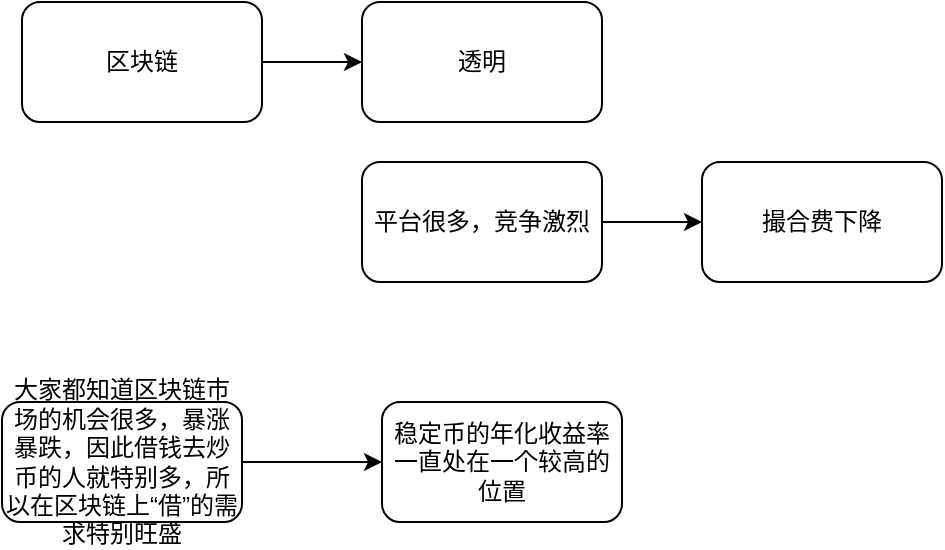 <mxfile version="28.2.7">
  <diagram name="第 1 页" id="EMZmoEa7o1LF5CxlmpMa">
    <mxGraphModel dx="1042" dy="527" grid="1" gridSize="10" guides="1" tooltips="1" connect="1" arrows="1" fold="1" page="1" pageScale="1" pageWidth="827" pageHeight="1169" math="0" shadow="0">
      <root>
        <mxCell id="0" />
        <mxCell id="1" parent="0" />
        <mxCell id="cjz6W6rn2w06RCAWxmLH-3" value="" style="edgeStyle=orthogonalEdgeStyle;rounded=0;orthogonalLoop=1;jettySize=auto;html=1;" edge="1" parent="1" source="cjz6W6rn2w06RCAWxmLH-1" target="cjz6W6rn2w06RCAWxmLH-2">
          <mxGeometry relative="1" as="geometry" />
        </mxCell>
        <mxCell id="cjz6W6rn2w06RCAWxmLH-1" value="大家都知道区块链市场的机会很多，暴涨暴跌，因此借钱去炒币的人就特别多，所以在区块链上“借”的需求特别旺盛" style="rounded=1;whiteSpace=wrap;html=1;" vertex="1" parent="1">
          <mxGeometry x="90" y="280" width="120" height="60" as="geometry" />
        </mxCell>
        <mxCell id="cjz6W6rn2w06RCAWxmLH-2" value="稳定币的年化收益率一直处在一个较高的位置" style="rounded=1;whiteSpace=wrap;html=1;" vertex="1" parent="1">
          <mxGeometry x="280" y="280" width="120" height="60" as="geometry" />
        </mxCell>
        <mxCell id="cjz6W6rn2w06RCAWxmLH-6" value="" style="edgeStyle=orthogonalEdgeStyle;rounded=0;orthogonalLoop=1;jettySize=auto;html=1;" edge="1" parent="1" source="cjz6W6rn2w06RCAWxmLH-4" target="cjz6W6rn2w06RCAWxmLH-5">
          <mxGeometry relative="1" as="geometry" />
        </mxCell>
        <mxCell id="cjz6W6rn2w06RCAWxmLH-4" value="区块链" style="rounded=1;whiteSpace=wrap;html=1;" vertex="1" parent="1">
          <mxGeometry x="100" y="80" width="120" height="60" as="geometry" />
        </mxCell>
        <mxCell id="cjz6W6rn2w06RCAWxmLH-5" value="透明" style="rounded=1;whiteSpace=wrap;html=1;" vertex="1" parent="1">
          <mxGeometry x="270" y="80" width="120" height="60" as="geometry" />
        </mxCell>
        <mxCell id="cjz6W6rn2w06RCAWxmLH-9" value="" style="edgeStyle=orthogonalEdgeStyle;rounded=0;orthogonalLoop=1;jettySize=auto;html=1;" edge="1" parent="1" source="cjz6W6rn2w06RCAWxmLH-7" target="cjz6W6rn2w06RCAWxmLH-8">
          <mxGeometry relative="1" as="geometry" />
        </mxCell>
        <mxCell id="cjz6W6rn2w06RCAWxmLH-7" value="平台很多，竞争激烈" style="rounded=1;whiteSpace=wrap;html=1;" vertex="1" parent="1">
          <mxGeometry x="270" y="160" width="120" height="60" as="geometry" />
        </mxCell>
        <mxCell id="cjz6W6rn2w06RCAWxmLH-8" value="撮合费下降" style="rounded=1;whiteSpace=wrap;html=1;" vertex="1" parent="1">
          <mxGeometry x="440" y="160" width="120" height="60" as="geometry" />
        </mxCell>
      </root>
    </mxGraphModel>
  </diagram>
</mxfile>
